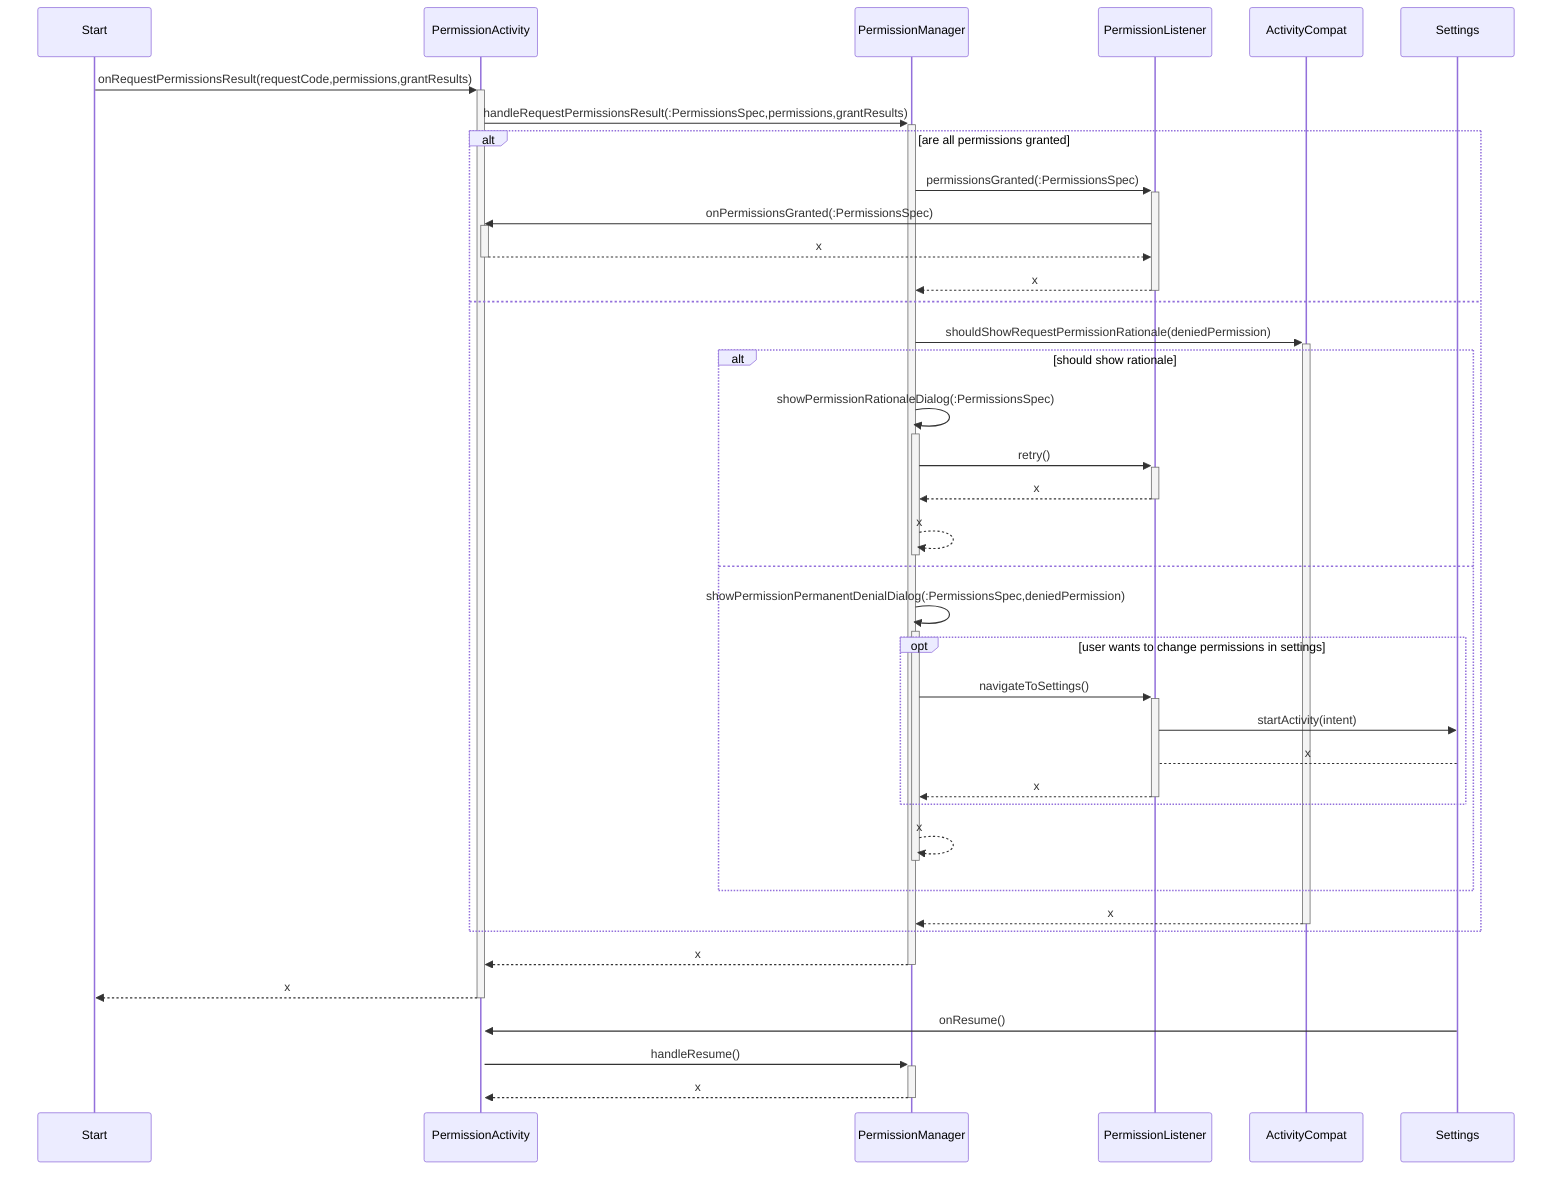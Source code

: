 sequenceDiagram
    Start ->>+ PermissionActivity: onRequestPermissionsResult(requestCode,permissions,grantResults)
    PermissionActivity ->>+ PermissionManager: handleRequestPermissionsResult(:PermissionsSpec,permissions,grantResults)
    alt are all permissions granted
        PermissionManager ->>+ PermissionListener: permissionsGranted(:PermissionsSpec)
        PermissionListener ->>+ PermissionActivity: onPermissionsGranted(:PermissionsSpec)
        PermissionActivity -->>- PermissionListener: x
        PermissionListener -->>- PermissionManager: x
    else
        PermissionManager ->>+ ActivityCompat: shouldShowRequestPermissionRationale(deniedPermission)
        alt should show rationale
            PermissionManager ->>+ PermissionManager: showPermissionRationaleDialog(:PermissionsSpec)
            PermissionManager ->>+  PermissionListener: retry()
            PermissionListener -->>- PermissionManager: x
            PermissionManager -->>- PermissionManager: x
        else
            PermissionManager ->>+ PermissionManager: showPermissionPermanentDenialDialog(:PermissionsSpec,deniedPermission)
            opt user wants to change permissions in settings
                PermissionManager ->>+ PermissionListener: navigateToSettings()
                PermissionListener ->> Settings: startActivity(intent)
                Settings --> PermissionListener: x
                PermissionListener -->>- PermissionManager: x
            end
            PermissionManager -->>- PermissionManager: x
        end
        ActivityCompat -->>- PermissionManager: x
    end
    PermissionManager -->>- PermissionActivity: x
    PermissionActivity -->>- Start: x
    Settings ->>+ PermissionActivity: onResume()
    PermissionActivity ->>+ PermissionManager: handleResume()
    PermissionManager -->>- PermissionActivity: x